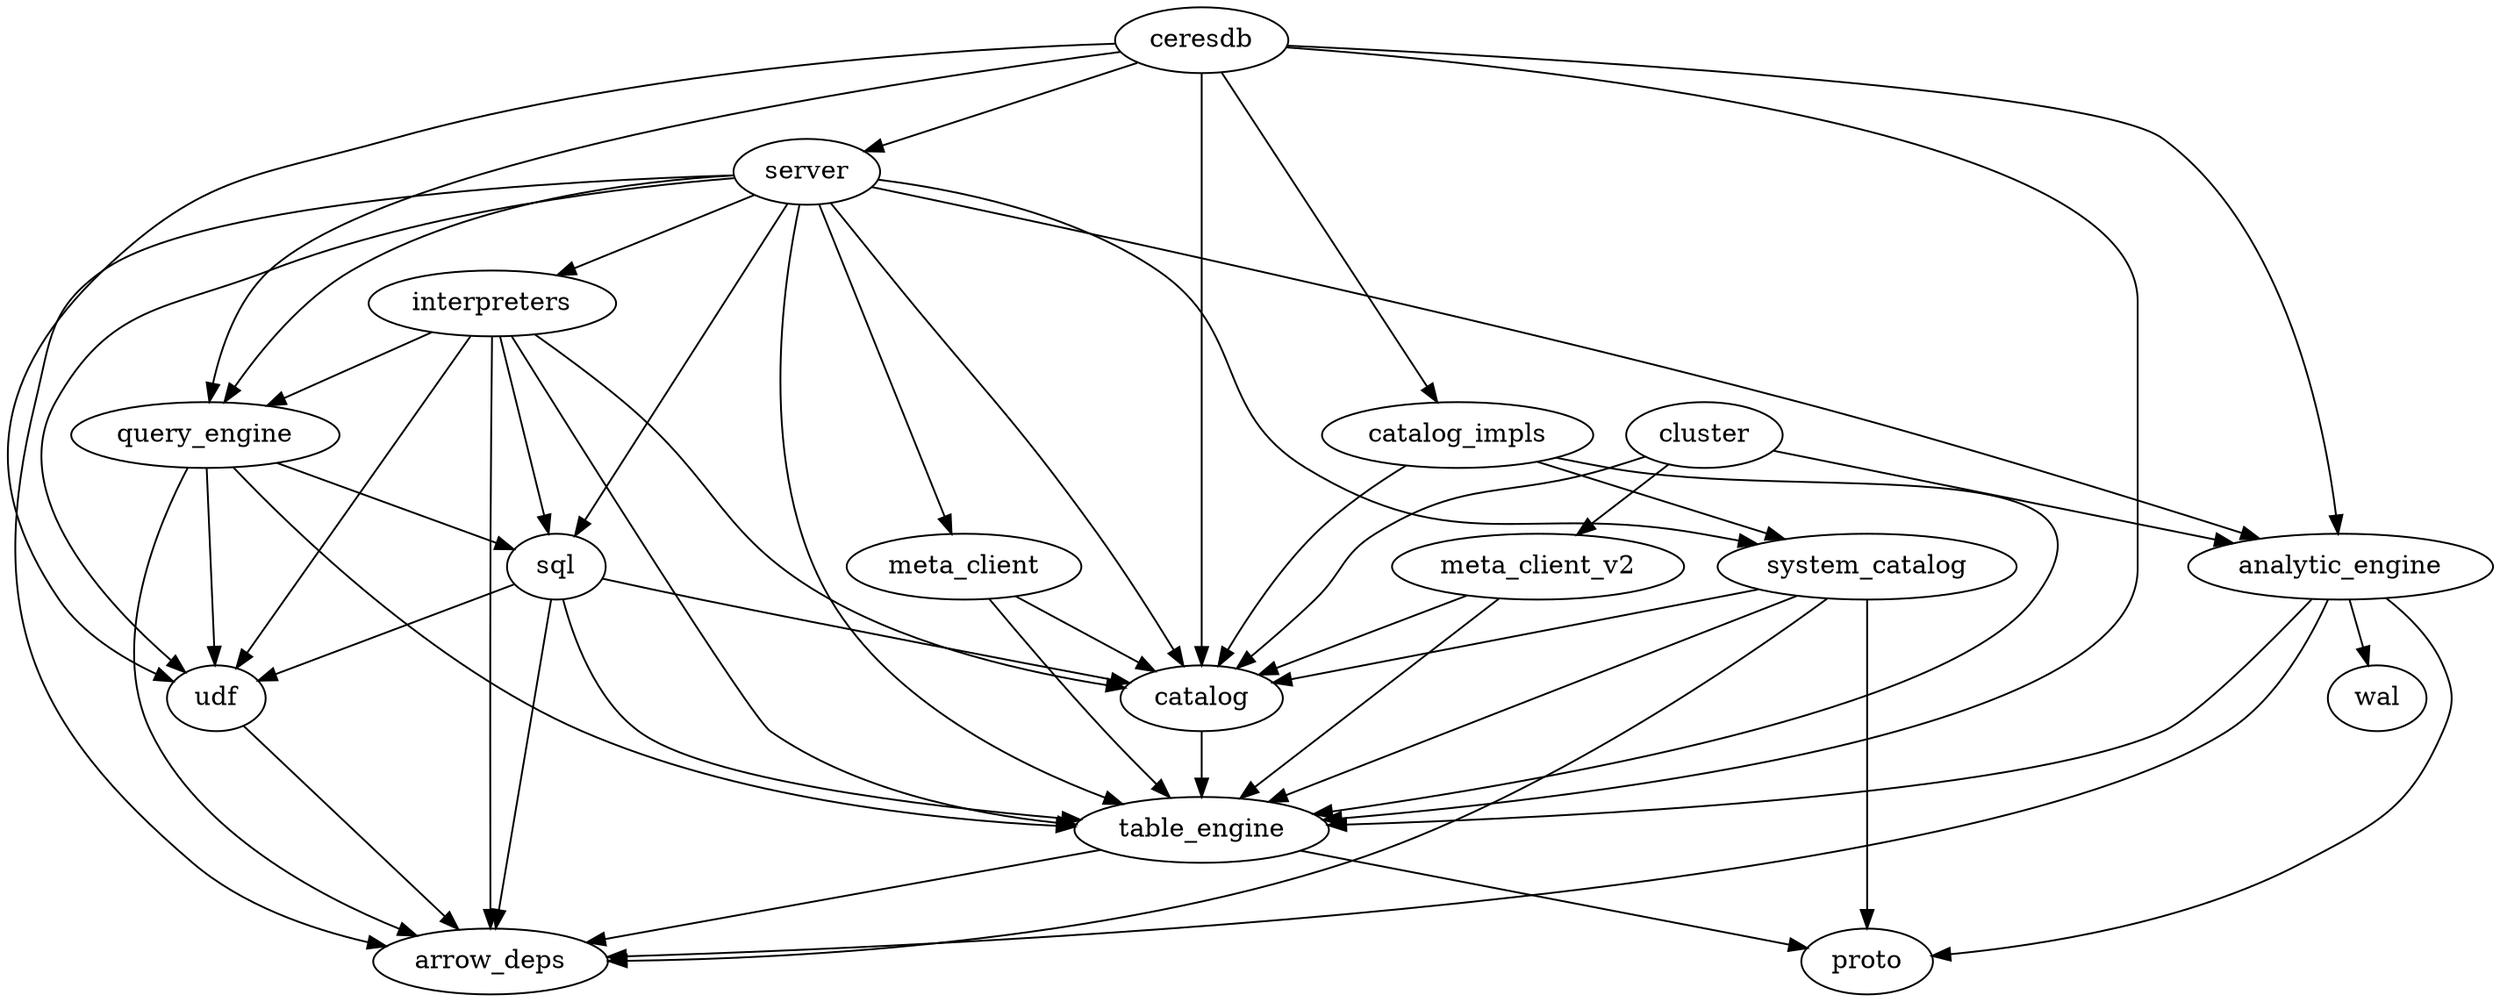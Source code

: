 // Licensed to the Apache Software Foundation (ASF) under one
// or more contributor license agreements.  See the NOTICE file
// distributed with this work for additional information
// regarding copyright ownership.  The ASF licenses this file
// to you under the Apache License, Version 2.0 (the
// "License"); you may not use this file except in compliance
// with the License.  You may obtain a copy of the License at
//
//   http://www.apache.org/licenses/LICENSE-2.0
//
// Unless required by applicable law or agreed to in writing,
// software distributed under the License is distributed on an
// "AS IS" BASIS, WITHOUT WARRANTIES OR CONDITIONS OF ANY
// KIND, either express or implied.  See the License for the
// specific language governing permissions and limitations
// under the License.

// to update svg, run:
// ```bash
// dot -Tsvg crate-deps.dot > ./crate-deps.svg
// ```

digraph G {

    arrow_deps

    analytic_engine -> arrow_deps
    analytic_engine -> proto
    analytic_engine -> table_engine
    analytic_engine -> wal

    catalog -> table_engine

    catalog_impls -> catalog
    catalog_impls -> system_catalog
    catalog_impls -> table_engine

    cluster -> analytic_engine
    cluster -> catalog
    cluster -> meta_client_v2

    interpreters -> catalog
    interpreters -> sql
    interpreters -> table_engine
    interpreters -> udf
    interpreters -> query_engine
    interpreters -> arrow_deps

    meta_client -> catalog
    meta_client -> table_engine

    meta_client_v2 -> catalog
    meta_client_v2 -> table_engine

    query_engine -> arrow_deps
    query_engine -> sql
    query_engine -> table_engine
    query_engine -> udf

    server -> analytic_engine
    server -> arrow_deps
    server -> catalog
    server -> interpreters
    server -> meta_client
    server -> query_engine
    server -> sql
    server -> system_catalog
    server -> table_engine
    server -> udf

    sql -> arrow_deps
    sql -> catalog
    sql -> table_engine
    sql -> udf

    system_catalog -> arrow_deps
    system_catalog -> catalog
    system_catalog -> proto
    system_catalog -> table_engine

    table_engine -> arrow_deps
    table_engine -> proto

    udf -> arrow_deps

    ceresdb -> analytic_engine
    ceresdb -> catalog
    ceresdb -> catalog_impls
    ceresdb -> query_engine
    ceresdb -> server
    ceresdb -> table_engine
    ceresdb -> udf
}
